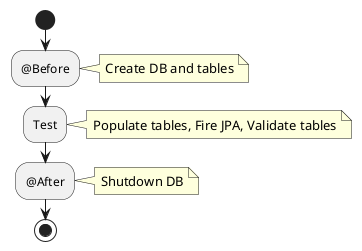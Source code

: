 @startuml

start
:@Before;
note right: Create DB and tables
:Test;
note right: Populate tables, Fire JPA, Validate tables
:@After;
note right: Shutdown DB
stop
@enduml